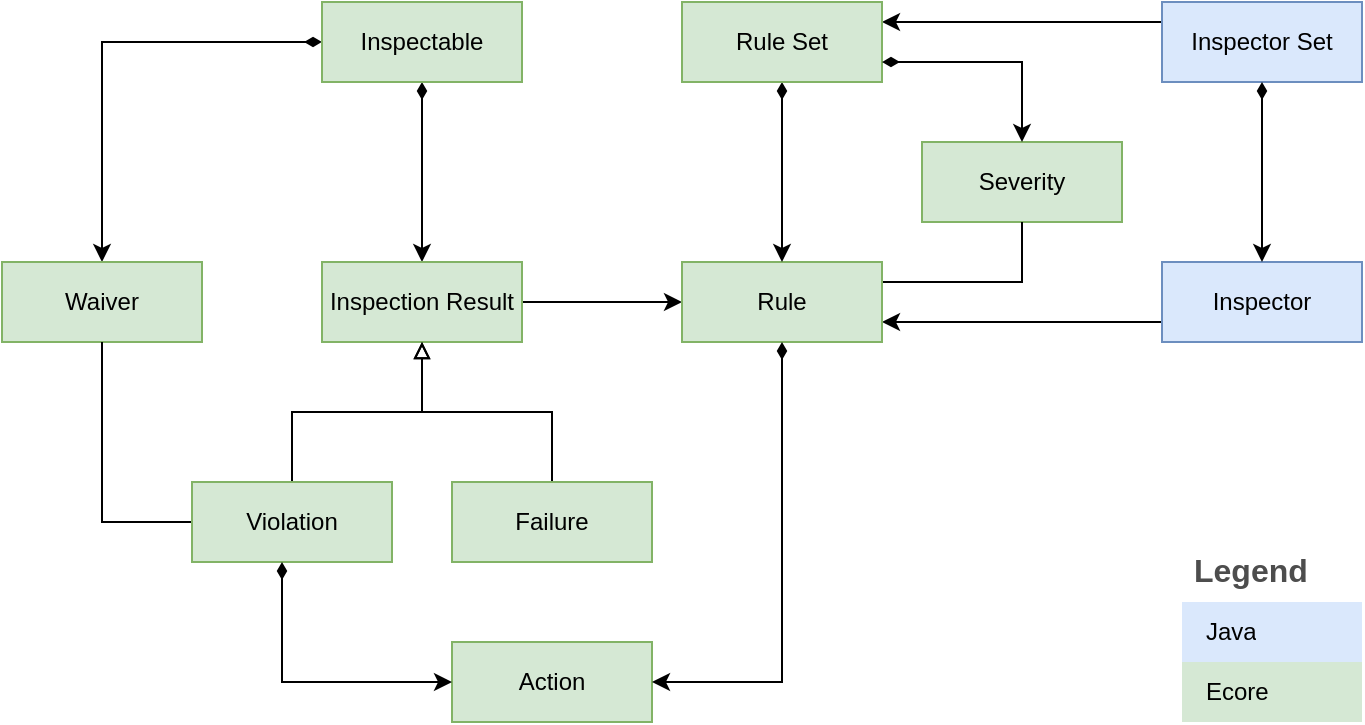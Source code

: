 <mxfile version="24.4.0" type="device">
  <diagram id="Us3ODp1McBXTMFddmokU" name="Page-1">
    <mxGraphModel dx="1247" dy="1261" grid="1" gridSize="10" guides="1" tooltips="1" connect="1" arrows="1" fold="1" page="1" pageScale="1" pageWidth="850" pageHeight="1100" math="0" shadow="0">
      <root>
        <mxCell id="0" />
        <mxCell id="1" parent="0" />
        <mxCell id="8kiIrgNkBxjkIp-F2U6g-25" style="edgeStyle=orthogonalEdgeStyle;rounded=0;orthogonalLoop=1;jettySize=auto;html=1;startArrow=diamondThin;startFill=1;" edge="1" parent="1" source="8kiIrgNkBxjkIp-F2U6g-1" target="8kiIrgNkBxjkIp-F2U6g-3">
          <mxGeometry relative="1" as="geometry" />
        </mxCell>
        <mxCell id="8kiIrgNkBxjkIp-F2U6g-26" style="edgeStyle=orthogonalEdgeStyle;rounded=0;orthogonalLoop=1;jettySize=auto;html=1;startArrow=diamondThin;startFill=1;" edge="1" parent="1" source="8kiIrgNkBxjkIp-F2U6g-1" target="8kiIrgNkBxjkIp-F2U6g-7">
          <mxGeometry relative="1" as="geometry" />
        </mxCell>
        <UserObject label="Inspectable" link="references/eClassifiers/Inspectable/index.html" id="8kiIrgNkBxjkIp-F2U6g-1">
          <mxCell style="rounded=0;whiteSpace=wrap;html=1;fillColor=#d5e8d4;strokeColor=#82b366;" vertex="1" parent="1">
            <mxGeometry x="340" y="240" width="100" height="40" as="geometry" />
          </mxCell>
        </UserObject>
        <UserObject label="Severity" link="references/eClassifiers/Severity/index.html" id="8kiIrgNkBxjkIp-F2U6g-2">
          <mxCell style="rounded=0;whiteSpace=wrap;html=1;fillColor=#d5e8d4;strokeColor=#82b366;" vertex="1" parent="1">
            <mxGeometry x="640" y="310" width="100" height="40" as="geometry" />
          </mxCell>
        </UserObject>
        <UserObject label="Waiver" link="references/eClassifiers/Waiver/index.html" id="8kiIrgNkBxjkIp-F2U6g-3">
          <mxCell style="rounded=0;whiteSpace=wrap;html=1;fillColor=#d5e8d4;strokeColor=#82b366;" vertex="1" parent="1">
            <mxGeometry x="180" y="370" width="100" height="40" as="geometry" />
          </mxCell>
        </UserObject>
        <UserObject label="Action" link="references/eClassifiers/Action/index.html" id="8kiIrgNkBxjkIp-F2U6g-4">
          <mxCell style="rounded=0;whiteSpace=wrap;html=1;fillColor=#d5e8d4;strokeColor=#82b366;" vertex="1" parent="1">
            <mxGeometry x="405" y="560" width="100" height="40" as="geometry" />
          </mxCell>
        </UserObject>
        <mxCell id="8kiIrgNkBxjkIp-F2U6g-37" style="edgeStyle=orthogonalEdgeStyle;rounded=0;orthogonalLoop=1;jettySize=auto;html=1;" edge="1" parent="1" source="8kiIrgNkBxjkIp-F2U6g-5" target="8kiIrgNkBxjkIp-F2U6g-8">
          <mxGeometry relative="1" as="geometry">
            <Array as="points">
              <mxPoint x="690" y="400" />
              <mxPoint x="690" y="400" />
            </Array>
          </mxGeometry>
        </mxCell>
        <UserObject label="Inspector" link="https://javadoc.io/doc/org.nasdanika.models.rules/model/latest/org.nasdanika.models.rules/org/nasdanika/models/rules/Inspector.html" id="8kiIrgNkBxjkIp-F2U6g-5">
          <mxCell style="rounded=0;whiteSpace=wrap;html=1;fillColor=#dae8fc;strokeColor=#6c8ebf;" vertex="1" parent="1">
            <mxGeometry x="760" y="370" width="100" height="40" as="geometry" />
          </mxCell>
        </UserObject>
        <mxCell id="8kiIrgNkBxjkIp-F2U6g-36" style="edgeStyle=orthogonalEdgeStyle;rounded=0;orthogonalLoop=1;jettySize=auto;html=1;" edge="1" parent="1" source="8kiIrgNkBxjkIp-F2U6g-6" target="8kiIrgNkBxjkIp-F2U6g-9">
          <mxGeometry relative="1" as="geometry">
            <Array as="points">
              <mxPoint x="690" y="250" />
              <mxPoint x="690" y="250" />
            </Array>
          </mxGeometry>
        </mxCell>
        <UserObject label="Inspector Set" link="https://javadoc.io/doc/org.nasdanika.models.rules/model/latest/org.nasdanika.models.rules/org/nasdanika/models/rules/reflection/InspectorSet.html" id="8kiIrgNkBxjkIp-F2U6g-6">
          <mxCell style="rounded=0;whiteSpace=wrap;html=1;fillColor=#dae8fc;strokeColor=#6c8ebf;" vertex="1" parent="1">
            <mxGeometry x="760" y="240" width="100" height="40" as="geometry" />
          </mxCell>
        </UserObject>
        <mxCell id="8kiIrgNkBxjkIp-F2U6g-29" style="edgeStyle=orthogonalEdgeStyle;rounded=0;orthogonalLoop=1;jettySize=auto;html=1;" edge="1" parent="1" source="8kiIrgNkBxjkIp-F2U6g-7" target="8kiIrgNkBxjkIp-F2U6g-8">
          <mxGeometry relative="1" as="geometry" />
        </mxCell>
        <UserObject label="Inspection Result" link="references/eClassifiers/InspectionResult/index.html" id="8kiIrgNkBxjkIp-F2U6g-7">
          <mxCell style="rounded=0;whiteSpace=wrap;html=1;fillColor=#d5e8d4;strokeColor=#82b366;" vertex="1" parent="1">
            <mxGeometry x="340" y="370" width="100" height="40" as="geometry" />
          </mxCell>
        </UserObject>
        <mxCell id="8kiIrgNkBxjkIp-F2U6g-32" style="edgeStyle=orthogonalEdgeStyle;rounded=0;orthogonalLoop=1;jettySize=auto;html=1;endArrow=none;endFill=0;" edge="1" parent="1" source="8kiIrgNkBxjkIp-F2U6g-8" target="8kiIrgNkBxjkIp-F2U6g-2">
          <mxGeometry relative="1" as="geometry">
            <Array as="points">
              <mxPoint x="690" y="380" />
            </Array>
          </mxGeometry>
        </mxCell>
        <UserObject label="Rule" link="references/eClassifiers/Rule/index.html" id="8kiIrgNkBxjkIp-F2U6g-8">
          <mxCell style="rounded=0;whiteSpace=wrap;html=1;fillColor=#d5e8d4;strokeColor=#82b366;" vertex="1" parent="1">
            <mxGeometry x="520" y="370" width="100" height="40" as="geometry" />
          </mxCell>
        </UserObject>
        <mxCell id="8kiIrgNkBxjkIp-F2U6g-31" style="edgeStyle=orthogonalEdgeStyle;rounded=0;orthogonalLoop=1;jettySize=auto;html=1;startArrow=diamondThin;startFill=1;" edge="1" parent="1" source="8kiIrgNkBxjkIp-F2U6g-9" target="8kiIrgNkBxjkIp-F2U6g-8">
          <mxGeometry relative="1" as="geometry" />
        </mxCell>
        <UserObject label="Rule Set" link="references/eClassifiers/RuleSet/index.html" id="8kiIrgNkBxjkIp-F2U6g-9">
          <mxCell style="rounded=0;whiteSpace=wrap;html=1;fillColor=#d5e8d4;strokeColor=#82b366;" vertex="1" parent="1">
            <mxGeometry x="520" y="240" width="100" height="40" as="geometry" />
          </mxCell>
        </UserObject>
        <mxCell id="8kiIrgNkBxjkIp-F2U6g-27" style="edgeStyle=orthogonalEdgeStyle;rounded=0;orthogonalLoop=1;jettySize=auto;html=1;endArrow=block;endFill=0;" edge="1" parent="1" source="8kiIrgNkBxjkIp-F2U6g-10" target="8kiIrgNkBxjkIp-F2U6g-7">
          <mxGeometry relative="1" as="geometry" />
        </mxCell>
        <mxCell id="8kiIrgNkBxjkIp-F2U6g-30" style="edgeStyle=orthogonalEdgeStyle;rounded=0;orthogonalLoop=1;jettySize=auto;html=1;endArrow=none;endFill=0;" edge="1" parent="1" source="8kiIrgNkBxjkIp-F2U6g-10" target="8kiIrgNkBxjkIp-F2U6g-3">
          <mxGeometry relative="1" as="geometry">
            <Array as="points">
              <mxPoint x="230" y="500" />
            </Array>
          </mxGeometry>
        </mxCell>
        <UserObject label="Violation" link="references/eClassifiers/Violation/index.html" id="8kiIrgNkBxjkIp-F2U6g-10">
          <mxCell style="rounded=0;whiteSpace=wrap;html=1;fillColor=#d5e8d4;strokeColor=#82b366;" vertex="1" parent="1">
            <mxGeometry x="275" y="480" width="100" height="40" as="geometry" />
          </mxCell>
        </UserObject>
        <mxCell id="8kiIrgNkBxjkIp-F2U6g-28" style="edgeStyle=orthogonalEdgeStyle;rounded=0;orthogonalLoop=1;jettySize=auto;html=1;endArrow=block;endFill=0;" edge="1" parent="1" source="8kiIrgNkBxjkIp-F2U6g-11" target="8kiIrgNkBxjkIp-F2U6g-7">
          <mxGeometry relative="1" as="geometry" />
        </mxCell>
        <UserObject label="Failure" link="references/eClassifiers/Failure/index.html" id="8kiIrgNkBxjkIp-F2U6g-11">
          <mxCell style="rounded=0;whiteSpace=wrap;html=1;fillColor=#d5e8d4;strokeColor=#82b366;" vertex="1" parent="1">
            <mxGeometry x="405" y="480" width="100" height="40" as="geometry" />
          </mxCell>
        </UserObject>
        <mxCell id="8kiIrgNkBxjkIp-F2U6g-12" value="Legend" style="shape=table;startSize=30;container=1;collapsible=0;childLayout=tableLayout;fontSize=16;align=left;verticalAlign=top;fillColor=none;strokeColor=none;fontColor=#4D4D4D;fontStyle=1;spacingLeft=6;spacing=0;resizable=0;" vertex="1" parent="1">
          <mxGeometry x="770" y="510" width="90" height="90" as="geometry" />
        </mxCell>
        <mxCell id="8kiIrgNkBxjkIp-F2U6g-13" value="" style="shape=tableRow;horizontal=0;startSize=0;swimlaneHead=0;swimlaneBody=0;strokeColor=inherit;top=0;left=0;bottom=0;right=0;collapsible=0;dropTarget=0;fillColor=none;points=[[0,0.5],[1,0.5]];portConstraint=eastwest;fontSize=12;" vertex="1" parent="8kiIrgNkBxjkIp-F2U6g-12">
          <mxGeometry y="30" width="90" height="30" as="geometry" />
        </mxCell>
        <mxCell id="8kiIrgNkBxjkIp-F2U6g-14" value="Java" style="shape=partialRectangle;html=1;whiteSpace=wrap;connectable=0;strokeColor=#6c8ebf;overflow=hidden;fillColor=#dae8fc;top=0;left=0;bottom=0;right=0;pointerEvents=1;fontSize=12;align=left;spacingLeft=10;spacingRight=4;" vertex="1" parent="8kiIrgNkBxjkIp-F2U6g-13">
          <mxGeometry width="90" height="30" as="geometry">
            <mxRectangle width="90" height="30" as="alternateBounds" />
          </mxGeometry>
        </mxCell>
        <mxCell id="8kiIrgNkBxjkIp-F2U6g-15" value="" style="shape=tableRow;horizontal=0;startSize=0;swimlaneHead=0;swimlaneBody=0;strokeColor=inherit;top=0;left=0;bottom=0;right=0;collapsible=0;dropTarget=0;fillColor=none;points=[[0,0.5],[1,0.5]];portConstraint=eastwest;fontSize=12;" vertex="1" parent="8kiIrgNkBxjkIp-F2U6g-12">
          <mxGeometry y="60" width="90" height="30" as="geometry" />
        </mxCell>
        <mxCell id="8kiIrgNkBxjkIp-F2U6g-16" value="Ecore" style="shape=partialRectangle;html=1;whiteSpace=wrap;connectable=0;strokeColor=#82b366;overflow=hidden;fillColor=#d5e8d4;top=0;left=0;bottom=0;right=0;pointerEvents=1;fontSize=12;align=left;spacingLeft=10;spacingRight=4;" vertex="1" parent="8kiIrgNkBxjkIp-F2U6g-15">
          <mxGeometry width="90" height="30" as="geometry">
            <mxRectangle width="90" height="30" as="alternateBounds" />
          </mxGeometry>
        </mxCell>
        <mxCell id="8kiIrgNkBxjkIp-F2U6g-33" style="edgeStyle=orthogonalEdgeStyle;rounded=0;orthogonalLoop=1;jettySize=auto;html=1;startArrow=diamondThin;startFill=1;" edge="1" parent="1" source="8kiIrgNkBxjkIp-F2U6g-9" target="8kiIrgNkBxjkIp-F2U6g-2">
          <mxGeometry relative="1" as="geometry">
            <mxPoint x="580" y="290" as="sourcePoint" />
            <mxPoint x="580" y="380" as="targetPoint" />
            <Array as="points">
              <mxPoint x="690" y="270" />
            </Array>
          </mxGeometry>
        </mxCell>
        <mxCell id="8kiIrgNkBxjkIp-F2U6g-34" style="edgeStyle=orthogonalEdgeStyle;rounded=0;orthogonalLoop=1;jettySize=auto;html=1;startArrow=diamondThin;startFill=1;" edge="1" parent="1" source="8kiIrgNkBxjkIp-F2U6g-8" target="8kiIrgNkBxjkIp-F2U6g-4">
          <mxGeometry relative="1" as="geometry">
            <mxPoint x="580" y="290" as="sourcePoint" />
            <mxPoint x="580" y="380" as="targetPoint" />
            <Array as="points">
              <mxPoint x="570" y="580" />
            </Array>
          </mxGeometry>
        </mxCell>
        <mxCell id="8kiIrgNkBxjkIp-F2U6g-35" style="edgeStyle=orthogonalEdgeStyle;rounded=0;orthogonalLoop=1;jettySize=auto;html=1;startArrow=diamondThin;startFill=1;" edge="1" parent="1" source="8kiIrgNkBxjkIp-F2U6g-10" target="8kiIrgNkBxjkIp-F2U6g-4">
          <mxGeometry relative="1" as="geometry">
            <mxPoint x="590" y="300" as="sourcePoint" />
            <mxPoint x="590" y="390" as="targetPoint" />
            <Array as="points">
              <mxPoint x="320" y="580" />
            </Array>
          </mxGeometry>
        </mxCell>
        <mxCell id="8kiIrgNkBxjkIp-F2U6g-38" style="edgeStyle=orthogonalEdgeStyle;rounded=0;orthogonalLoop=1;jettySize=auto;html=1;startArrow=diamondThin;startFill=1;" edge="1" parent="1" source="8kiIrgNkBxjkIp-F2U6g-6" target="8kiIrgNkBxjkIp-F2U6g-5">
          <mxGeometry relative="1" as="geometry">
            <mxPoint x="580" y="420" as="sourcePoint" />
            <mxPoint x="515" y="590" as="targetPoint" />
            <Array as="points">
              <mxPoint x="810" y="350" />
              <mxPoint x="810" y="350" />
            </Array>
          </mxGeometry>
        </mxCell>
      </root>
    </mxGraphModel>
  </diagram>
</mxfile>
